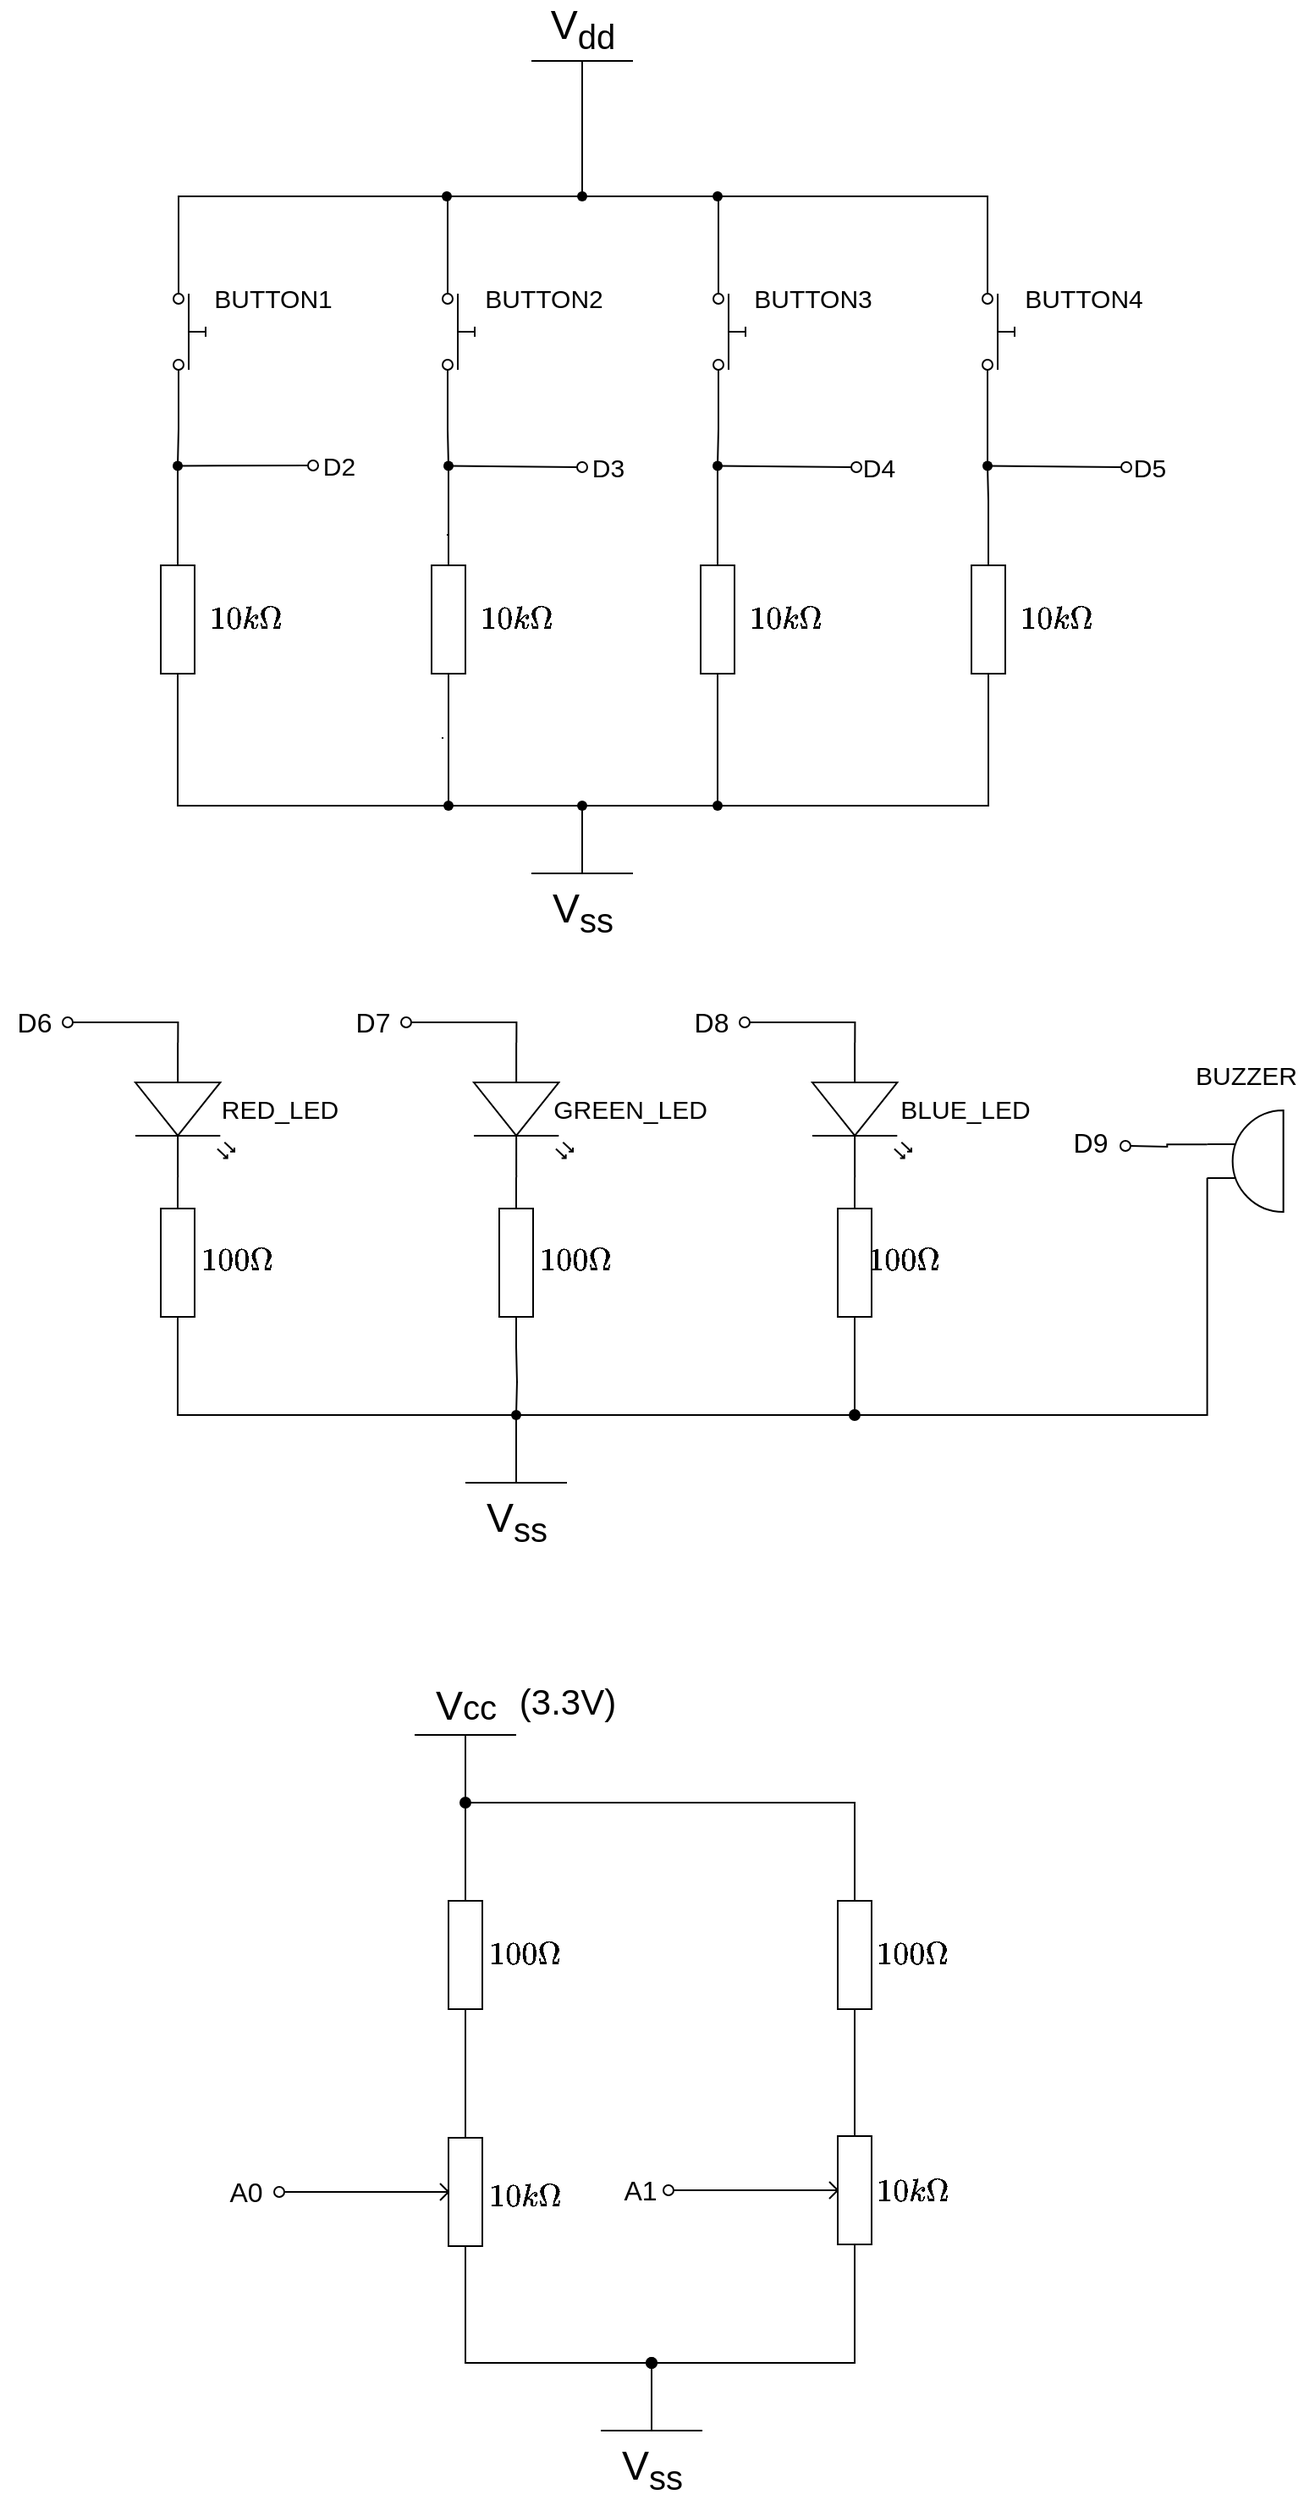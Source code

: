 <mxfile version="19.0.3" type="device"><diagram id="E50Qv2RoBjYNdOk_h6pP" name="Task4-1-pwm"><mxGraphModel dx="2017" dy="1714" grid="1" gridSize="10" guides="1" tooltips="1" connect="1" arrows="1" fold="1" page="1" pageScale="1" pageWidth="827" pageHeight="1169" math="1" shadow="0"><root><mxCell id="0"/><mxCell id="1" parent="0"/><mxCell id="KFOB8mV1cHPeQNcWp9Lw-38" style="edgeStyle=orthogonalEdgeStyle;rounded=0;orthogonalLoop=1;jettySize=auto;html=1;exitX=1;exitY=0.335;exitDx=0;exitDy=0;exitPerimeter=0;fontSize=21;endArrow=oval;endFill=0;" parent="1" source="KFOB8mV1cHPeQNcWp9Lw-29" edge="1"><mxGeometry relative="1" as="geometry"><mxPoint x="1560" y="761" as="targetPoint"/></mxGeometry></mxCell><mxCell id="BBh48PkLN4s0sSbqgcnq-1" style="edgeStyle=orthogonalEdgeStyle;rounded=0;orthogonalLoop=1;jettySize=auto;html=1;exitX=1;exitY=0.665;exitDx=0;exitDy=0;exitPerimeter=0;endArrow=oval;endFill=1;" parent="1" source="KFOB8mV1cHPeQNcWp9Lw-29" edge="1"><mxGeometry relative="1" as="geometry"><mxPoint x="1400" y="920" as="targetPoint"/><Array as="points"><mxPoint x="1608" y="920"/></Array></mxGeometry></mxCell><mxCell id="KFOB8mV1cHPeQNcWp9Lw-29" value="" style="pointerEvents=1;verticalLabelPosition=bottom;shadow=0;dashed=0;align=center;html=1;verticalAlign=top;shape=mxgraph.electrical.electro-mechanical.buzzer;flipH=1;" parent="1" vertex="1"><mxGeometry x="1608.32" y="740" width="45" height="60" as="geometry"/></mxCell><mxCell id="KFOB8mV1cHPeQNcWp9Lw-32" value="D9" style="text;html=1;align=center;verticalAlign=middle;resizable=0;points=[];autosize=1;strokeColor=none;fillColor=none;fontSize=16;" parent="1" vertex="1"><mxGeometry x="1518.5" y="748.5" width="40" height="20" as="geometry"/></mxCell><mxCell id="QGoAnfGbhqojI-jMfcNd-2" style="edgeStyle=orthogonalEdgeStyle;rounded=0;orthogonalLoop=1;jettySize=auto;html=1;exitX=1;exitY=0.57;exitDx=0;exitDy=0;exitPerimeter=0;entryX=0;entryY=0.5;entryDx=0;entryDy=0;entryPerimeter=0;endArrow=none;endFill=0;" parent="1" source="QGoAnfGbhqojI-jMfcNd-4" target="QGoAnfGbhqojI-jMfcNd-6" edge="1"><mxGeometry relative="1" as="geometry"/></mxCell><mxCell id="QGoAnfGbhqojI-jMfcNd-3" style="edgeStyle=orthogonalEdgeStyle;rounded=0;orthogonalLoop=1;jettySize=auto;html=1;exitX=0;exitY=0.57;exitDx=0;exitDy=0;exitPerimeter=0;entryX=1;entryY=0.5;entryDx=0;entryDy=0;entryPerimeter=0;fontSize=21;endArrow=oval;endFill=0;" parent="1" source="QGoAnfGbhqojI-jMfcNd-4" target="QGoAnfGbhqojI-jMfcNd-7" edge="1"><mxGeometry relative="1" as="geometry"><Array as="points"><mxPoint x="1000" y="688"/></Array></mxGeometry></mxCell><mxCell id="QGoAnfGbhqojI-jMfcNd-4" value="" style="verticalLabelPosition=bottom;shadow=0;dashed=0;align=center;html=1;verticalAlign=top;shape=mxgraph.electrical.opto_electronics.led_2;pointerEvents=1;rotation=90;" parent="1" vertex="1"><mxGeometry x="965" y="710" width="78.5" height="58.5" as="geometry"/></mxCell><mxCell id="QGoAnfGbhqojI-jMfcNd-5" style="edgeStyle=orthogonalEdgeStyle;rounded=0;orthogonalLoop=1;jettySize=auto;html=1;exitX=1;exitY=0.5;exitDx=0;exitDy=0;exitPerimeter=0;endArrow=none;endFill=0;strokeWidth=1;" parent="1" source="QGoAnfGbhqojI-jMfcNd-6" edge="1"><mxGeometry relative="1" as="geometry"><Array as="points"><mxPoint x="1000" y="920"/></Array><mxPoint x="1200" y="920" as="targetPoint"/></mxGeometry></mxCell><mxCell id="QGoAnfGbhqojI-jMfcNd-6" value="" style="pointerEvents=1;verticalLabelPosition=bottom;shadow=0;dashed=0;align=center;html=1;verticalAlign=top;shape=mxgraph.electrical.resistors.resistor_1;rotation=90;" parent="1" vertex="1"><mxGeometry x="950" y="820" width="100" height="20" as="geometry"/></mxCell><mxCell id="QGoAnfGbhqojI-jMfcNd-7" value="D6" style="text;html=1;align=center;verticalAlign=middle;resizable=0;points=[];autosize=1;strokeColor=none;fillColor=none;fontSize=16;" parent="1" vertex="1"><mxGeometry x="895" y="678" width="40" height="20" as="geometry"/></mxCell><mxCell id="QGoAnfGbhqojI-jMfcNd-10" value="\(100\Omega\)" style="text;html=1;align=center;verticalAlign=middle;resizable=0;points=[];autosize=1;strokeColor=none;fillColor=none;fontSize=16;" parent="1" vertex="1"><mxGeometry x="975" y="819.25" width="120" height="20" as="geometry"/></mxCell><mxCell id="QGoAnfGbhqojI-jMfcNd-11" value="RED_LED" style="text;html=1;align=center;verticalAlign=middle;resizable=0;points=[];autosize=1;strokeColor=none;fillColor=none;fontSize=15;" parent="1" vertex="1"><mxGeometry x="1020" y="729.25" width="80" height="20" as="geometry"/></mxCell><mxCell id="QGoAnfGbhqojI-jMfcNd-12" style="edgeStyle=orthogonalEdgeStyle;rounded=0;orthogonalLoop=1;jettySize=auto;html=1;exitX=1;exitY=0.57;exitDx=0;exitDy=0;exitPerimeter=0;entryX=0;entryY=0.5;entryDx=0;entryDy=0;entryPerimeter=0;endArrow=none;endFill=0;" parent="1" source="QGoAnfGbhqojI-jMfcNd-14" target="QGoAnfGbhqojI-jMfcNd-16" edge="1"><mxGeometry relative="1" as="geometry"/></mxCell><mxCell id="QGoAnfGbhqojI-jMfcNd-13" style="edgeStyle=orthogonalEdgeStyle;rounded=0;orthogonalLoop=1;jettySize=auto;html=1;exitX=0;exitY=0.57;exitDx=0;exitDy=0;exitPerimeter=0;entryX=1;entryY=0.5;entryDx=0;entryDy=0;entryPerimeter=0;fontSize=21;endArrow=oval;endFill=0;" parent="1" source="QGoAnfGbhqojI-jMfcNd-14" target="QGoAnfGbhqojI-jMfcNd-17" edge="1"><mxGeometry relative="1" as="geometry"><Array as="points"><mxPoint x="1200" y="688"/></Array></mxGeometry></mxCell><mxCell id="QGoAnfGbhqojI-jMfcNd-14" value="" style="verticalLabelPosition=bottom;shadow=0;dashed=0;align=center;html=1;verticalAlign=top;shape=mxgraph.electrical.opto_electronics.led_2;pointerEvents=1;rotation=90;" parent="1" vertex="1"><mxGeometry x="1165" y="710" width="78.5" height="58.5" as="geometry"/></mxCell><mxCell id="QGoAnfGbhqojI-jMfcNd-15" style="edgeStyle=orthogonalEdgeStyle;rounded=0;orthogonalLoop=1;jettySize=auto;html=1;exitX=1;exitY=0.5;exitDx=0;exitDy=0;exitPerimeter=0;endArrow=none;endFill=0;strokeWidth=1;" parent="1" edge="1"><mxGeometry relative="1" as="geometry"><mxPoint x="1200" y="880" as="sourcePoint"/><mxPoint x="1200" y="920" as="targetPoint"/></mxGeometry></mxCell><mxCell id="QGoAnfGbhqojI-jMfcNd-16" value="" style="pointerEvents=1;verticalLabelPosition=bottom;shadow=0;dashed=0;align=center;html=1;verticalAlign=top;shape=mxgraph.electrical.resistors.resistor_1;rotation=90;" parent="1" vertex="1"><mxGeometry x="1150" y="820" width="100" height="20" as="geometry"/></mxCell><mxCell id="QGoAnfGbhqojI-jMfcNd-17" value="D7" style="text;html=1;align=center;verticalAlign=middle;resizable=0;points=[];autosize=1;strokeColor=none;fillColor=none;fontSize=16;" parent="1" vertex="1"><mxGeometry x="1095" y="678" width="40" height="20" as="geometry"/></mxCell><mxCell id="QGoAnfGbhqojI-jMfcNd-18" value="\(100\Omega\)" style="text;html=1;align=center;verticalAlign=middle;resizable=0;points=[];autosize=1;strokeColor=none;fillColor=none;fontSize=16;" parent="1" vertex="1"><mxGeometry x="1175" y="819.25" width="120" height="20" as="geometry"/></mxCell><mxCell id="QGoAnfGbhqojI-jMfcNd-19" value="GREEN_LED" style="text;html=1;align=center;verticalAlign=middle;resizable=0;points=[];autosize=1;strokeColor=none;fillColor=none;fontSize=15;" parent="1" vertex="1"><mxGeometry x="1212" y="729.25" width="110" height="20" as="geometry"/></mxCell><mxCell id="QGoAnfGbhqojI-jMfcNd-20" style="edgeStyle=orthogonalEdgeStyle;rounded=0;orthogonalLoop=1;jettySize=auto;html=1;exitX=1;exitY=0.57;exitDx=0;exitDy=0;exitPerimeter=0;entryX=0;entryY=0.5;entryDx=0;entryDy=0;entryPerimeter=0;endArrow=none;endFill=0;" parent="1" target="QGoAnfGbhqojI-jMfcNd-25" edge="1"><mxGeometry relative="1" as="geometry"><mxPoint x="1400.155" y="778.5" as="sourcePoint"/></mxGeometry></mxCell><mxCell id="QGoAnfGbhqojI-jMfcNd-21" style="edgeStyle=orthogonalEdgeStyle;rounded=0;orthogonalLoop=1;jettySize=auto;html=1;exitX=0;exitY=0.57;exitDx=0;exitDy=0;exitPerimeter=0;entryX=1;entryY=0.5;entryDx=0;entryDy=0;entryPerimeter=0;fontSize=21;endArrow=oval;endFill=0;" parent="1" target="QGoAnfGbhqojI-jMfcNd-26" edge="1"><mxGeometry relative="1" as="geometry"><Array as="points"><mxPoint x="1400" y="688"/></Array><mxPoint x="1400.155" y="700" as="sourcePoint"/></mxGeometry></mxCell><mxCell id="QGoAnfGbhqojI-jMfcNd-22" value="" style="verticalLabelPosition=bottom;shadow=0;dashed=0;align=center;html=1;verticalAlign=top;shape=mxgraph.electrical.opto_electronics.led_2;pointerEvents=1;rotation=90;" parent="1" vertex="1"><mxGeometry x="1365" y="710" width="78.5" height="58.5" as="geometry"/></mxCell><mxCell id="QGoAnfGbhqojI-jMfcNd-23" style="edgeStyle=orthogonalEdgeStyle;rounded=0;orthogonalLoop=1;jettySize=auto;html=1;exitDx=0;exitDy=0;exitPerimeter=0;endArrow=none;endFill=0;startArrow=none;" parent="1" edge="1"><mxGeometry relative="1" as="geometry"><mxPoint x="1400" y="920" as="targetPoint"/><mxPoint x="1400" y="920" as="sourcePoint"/></mxGeometry></mxCell><mxCell id="QGoAnfGbhqojI-jMfcNd-24" style="edgeStyle=orthogonalEdgeStyle;rounded=0;orthogonalLoop=1;jettySize=auto;html=1;exitX=1;exitY=0.5;exitDx=0;exitDy=0;exitPerimeter=0;entryX=0.425;entryY=0.625;entryDx=0;entryDy=0;entryPerimeter=0;endArrow=none;endFill=0;strokeWidth=1;" parent="1" source="QGoAnfGbhqojI-jMfcNd-25" edge="1"><mxGeometry relative="1" as="geometry"><mxPoint x="1400" y="920" as="targetPoint"/></mxGeometry></mxCell><mxCell id="QGoAnfGbhqojI-jMfcNd-25" value="" style="pointerEvents=1;verticalLabelPosition=bottom;shadow=0;dashed=0;align=center;html=1;verticalAlign=top;shape=mxgraph.electrical.resistors.resistor_1;rotation=90;" parent="1" vertex="1"><mxGeometry x="1350" y="820" width="100" height="20" as="geometry"/></mxCell><mxCell id="QGoAnfGbhqojI-jMfcNd-26" value="D8" style="text;html=1;align=center;verticalAlign=middle;resizable=0;points=[];autosize=1;strokeColor=none;fillColor=none;fontSize=16;" parent="1" vertex="1"><mxGeometry x="1295" y="678" width="40" height="20" as="geometry"/></mxCell><mxCell id="QGoAnfGbhqojI-jMfcNd-27" value="\(100\Omega\)" style="text;html=1;align=center;verticalAlign=middle;resizable=0;points=[];autosize=1;strokeColor=none;fillColor=none;fontSize=16;" parent="1" vertex="1"><mxGeometry x="1369" y="819.25" width="120" height="20" as="geometry"/></mxCell><mxCell id="QGoAnfGbhqojI-jMfcNd-28" value="BLUE_LED" style="text;html=1;align=center;verticalAlign=middle;resizable=0;points=[];autosize=1;strokeColor=none;fillColor=none;fontSize=15;" parent="1" vertex="1"><mxGeometry x="1420" y="729.25" width="90" height="20" as="geometry"/></mxCell><mxCell id="QGoAnfGbhqojI-jMfcNd-29" style="edgeStyle=orthogonalEdgeStyle;rounded=0;orthogonalLoop=1;jettySize=auto;html=1;exitX=0;exitY=0.5;exitDx=0;exitDy=0;exitPerimeter=0;endArrow=none;endFill=0;" parent="1" source="QGoAnfGbhqojI-jMfcNd-31" target="QGoAnfGbhqojI-jMfcNd-53" edge="1"><mxGeometry relative="1" as="geometry"/></mxCell><mxCell id="QGoAnfGbhqojI-jMfcNd-30" style="edgeStyle=orthogonalEdgeStyle;rounded=0;orthogonalLoop=1;jettySize=auto;html=1;exitX=1;exitY=0.5;exitDx=0;exitDy=0;exitPerimeter=0;entryX=0.603;entryY=0.446;entryDx=0;entryDy=0;entryPerimeter=0;endArrow=none;endFill=0;" parent="1" source="QGoAnfGbhqojI-jMfcNd-31" target="QGoAnfGbhqojI-jMfcNd-63" edge="1"><mxGeometry relative="1" as="geometry"/></mxCell><mxCell id="QGoAnfGbhqojI-jMfcNd-31" value="" style="pointerEvents=1;verticalLabelPosition=bottom;shadow=0;dashed=0;align=center;html=1;verticalAlign=top;shape=mxgraph.electrical.resistors.resistor_1;rotation=90;" parent="1" vertex="1"><mxGeometry x="1269" y="440" width="100" height="20" as="geometry"/></mxCell><mxCell id="QGoAnfGbhqojI-jMfcNd-32" style="edgeStyle=orthogonalEdgeStyle;rounded=0;orthogonalLoop=1;jettySize=auto;html=1;exitX=0;exitY=0.5;exitDx=0;exitDy=0;exitPerimeter=0;entryX=0.475;entryY=0.6;entryDx=0;entryDy=0;entryPerimeter=0;endArrow=none;endFill=0;strokeWidth=1;" parent="1" source="QGoAnfGbhqojI-jMfcNd-35" edge="1"><mxGeometry relative="1" as="geometry"><mxPoint x="1159" y="400" as="targetPoint"/></mxGeometry></mxCell><mxCell id="QGoAnfGbhqojI-jMfcNd-33" style="edgeStyle=orthogonalEdgeStyle;rounded=0;orthogonalLoop=1;jettySize=auto;html=1;endArrow=none;endFill=0;" parent="1" source="QGoAnfGbhqojI-jMfcNd-35" target="QGoAnfGbhqojI-jMfcNd-79" edge="1"><mxGeometry relative="1" as="geometry"/></mxCell><mxCell id="QGoAnfGbhqojI-jMfcNd-34" style="edgeStyle=orthogonalEdgeStyle;rounded=0;orthogonalLoop=1;jettySize=auto;html=1;exitX=1;exitY=0.5;exitDx=0;exitDy=0;exitPerimeter=0;endArrow=none;endFill=0;" parent="1" source="QGoAnfGbhqojI-jMfcNd-35" target="QGoAnfGbhqojI-jMfcNd-89" edge="1"><mxGeometry relative="1" as="geometry"/></mxCell><mxCell id="QGoAnfGbhqojI-jMfcNd-35" value="" style="pointerEvents=1;verticalLabelPosition=bottom;shadow=0;dashed=0;align=center;html=1;verticalAlign=top;shape=mxgraph.electrical.resistors.resistor_1;rotation=90;" parent="1" vertex="1"><mxGeometry x="1110" y="440" width="100" height="20" as="geometry"/></mxCell><mxCell id="QGoAnfGbhqojI-jMfcNd-36" style="edgeStyle=orthogonalEdgeStyle;rounded=0;orthogonalLoop=1;jettySize=auto;html=1;exitX=0;exitY=0.5;exitDx=0;exitDy=0;exitPerimeter=0;endArrow=none;endFill=0;" parent="1" source="QGoAnfGbhqojI-jMfcNd-38" target="QGoAnfGbhqojI-jMfcNd-49" edge="1"><mxGeometry relative="1" as="geometry"/></mxCell><mxCell id="QGoAnfGbhqojI-jMfcNd-37" style="edgeStyle=orthogonalEdgeStyle;rounded=0;orthogonalLoop=1;jettySize=auto;html=1;exitX=1;exitY=0.5;exitDx=0;exitDy=0;exitPerimeter=0;entryX=0.458;entryY=0.446;entryDx=0;entryDy=0;entryPerimeter=0;endArrow=none;endFill=0;" parent="1" source="QGoAnfGbhqojI-jMfcNd-38" target="QGoAnfGbhqojI-jMfcNd-89" edge="1"><mxGeometry relative="1" as="geometry"><Array as="points"><mxPoint x="1000" y="560"/></Array></mxGeometry></mxCell><mxCell id="QGoAnfGbhqojI-jMfcNd-38" value="" style="pointerEvents=1;verticalLabelPosition=bottom;shadow=0;dashed=0;align=center;html=1;verticalAlign=top;shape=mxgraph.electrical.resistors.resistor_1;rotation=90;" parent="1" vertex="1"><mxGeometry x="950" y="440" width="100" height="20" as="geometry"/></mxCell><mxCell id="QGoAnfGbhqojI-jMfcNd-39" style="edgeStyle=orthogonalEdgeStyle;rounded=0;orthogonalLoop=1;jettySize=auto;html=1;exitX=0.5;exitY=0;exitDx=0;exitDy=0;exitPerimeter=0;endArrow=none;endFill=0;strokeWidth=1;" parent="1" source="QGoAnfGbhqojI-jMfcNd-40" target="QGoAnfGbhqojI-jMfcNd-88" edge="1"><mxGeometry relative="1" as="geometry"/></mxCell><mxCell id="QGoAnfGbhqojI-jMfcNd-40" value="V&lt;sub&gt;dd&lt;/sub&gt;" style="verticalLabelPosition=top;verticalAlign=bottom;shape=mxgraph.electrical.signal_sources.vdd;shadow=0;dashed=0;align=center;strokeWidth=1;fontSize=24;html=1;flipV=1;" parent="1" vertex="1"><mxGeometry x="1209" y="120" width="60" height="40" as="geometry"/></mxCell><mxCell id="QGoAnfGbhqojI-jMfcNd-41" value="\(10k\Omega\)" style="text;html=1;align=center;verticalAlign=middle;resizable=0;points=[];autosize=1;strokeColor=none;fillColor=none;fontSize=16;" parent="1" vertex="1"><mxGeometry x="980" y="440" width="120" height="20" as="geometry"/></mxCell><mxCell id="QGoAnfGbhqojI-jMfcNd-42" value="\(10k\Omega\)" style="text;html=1;align=center;verticalAlign=middle;resizable=0;points=[];autosize=1;strokeColor=none;fillColor=none;fontSize=16;" parent="1" vertex="1"><mxGeometry x="1140" y="440" width="120" height="20" as="geometry"/></mxCell><mxCell id="QGoAnfGbhqojI-jMfcNd-43" value="\(10k\Omega\)" style="text;html=1;align=center;verticalAlign=middle;resizable=0;points=[];autosize=1;strokeColor=none;fillColor=none;fontSize=16;" parent="1" vertex="1"><mxGeometry x="1299" y="440" width="120" height="20" as="geometry"/></mxCell><mxCell id="QGoAnfGbhqojI-jMfcNd-44" value="D2" style="text;html=1;align=center;verticalAlign=middle;resizable=0;points=[];autosize=1;strokeColor=none;fillColor=none;fontSize=15;" parent="1" vertex="1"><mxGeometry x="1080" y="349.25" width="30" height="20" as="geometry"/></mxCell><mxCell id="QGoAnfGbhqojI-jMfcNd-45" value="D3" style="text;html=1;align=center;verticalAlign=middle;resizable=0;points=[];autosize=1;strokeColor=none;fillColor=none;fontSize=15;" parent="1" vertex="1"><mxGeometry x="1239" y="350" width="30" height="20" as="geometry"/></mxCell><mxCell id="QGoAnfGbhqojI-jMfcNd-46" value="D4" style="text;html=1;align=center;verticalAlign=middle;resizable=0;points=[];autosize=1;strokeColor=none;fillColor=none;fontSize=15;" parent="1" vertex="1"><mxGeometry x="1399" y="350" width="30" height="20" as="geometry"/></mxCell><mxCell id="QGoAnfGbhqojI-jMfcNd-48" style="edgeStyle=orthogonalEdgeStyle;rounded=0;orthogonalLoop=1;jettySize=auto;html=1;endArrow=none;endFill=0;" parent="1" source="QGoAnfGbhqojI-jMfcNd-49" edge="1"><mxGeometry relative="1" as="geometry"><mxPoint x="1000" y="359.25" as="targetPoint"/></mxGeometry></mxCell><mxCell id="QGoAnfGbhqojI-jMfcNd-49" value="" style="shape=waypoint;sketch=0;fillStyle=solid;size=6;pointerEvents=1;points=[];fillColor=none;resizable=0;rotatable=0;perimeter=centerPerimeter;snapToPoint=1;" parent="1" vertex="1"><mxGeometry x="980" y="339.25" width="40" height="40" as="geometry"/></mxCell><mxCell id="QGoAnfGbhqojI-jMfcNd-50" value="" style="endArrow=none;html=1;rounded=0;strokeWidth=1;exitDx=0;exitDy=0;exitPerimeter=0;startArrow=none;" parent="1" source="QGoAnfGbhqojI-jMfcNd-47" edge="1"><mxGeometry width="50" height="50" relative="1" as="geometry"><mxPoint x="1400" y="920" as="sourcePoint"/><mxPoint x="1200" y="920" as="targetPoint"/></mxGeometry></mxCell><mxCell id="QGoAnfGbhqojI-jMfcNd-51" value="" style="shape=waypoint;sketch=0;fillStyle=solid;size=6;pointerEvents=1;points=[];fillColor=none;resizable=0;rotatable=0;perimeter=centerPerimeter;snapToPoint=1;" parent="1" vertex="1"><mxGeometry x="1139" y="180" width="40" height="40" as="geometry"/></mxCell><mxCell id="QGoAnfGbhqojI-jMfcNd-52" value="" style="endArrow=oval;html=1;rounded=0;strokeWidth=1;entryX=0;entryY=0.488;entryDx=0;entryDy=0;entryPerimeter=0;endFill=0;" parent="1" source="QGoAnfGbhqojI-jMfcNd-49" target="QGoAnfGbhqojI-jMfcNd-44" edge="1"><mxGeometry width="50" height="50" relative="1" as="geometry"><mxPoint x="790" y="370" as="sourcePoint"/><mxPoint x="840" y="320" as="targetPoint"/></mxGeometry></mxCell><mxCell id="QGoAnfGbhqojI-jMfcNd-53" value="" style="shape=waypoint;sketch=0;fillStyle=solid;size=6;pointerEvents=1;points=[];fillColor=none;resizable=0;rotatable=0;perimeter=centerPerimeter;snapToPoint=1;" parent="1" vertex="1"><mxGeometry x="1299" y="339.25" width="40" height="40" as="geometry"/></mxCell><mxCell id="QGoAnfGbhqojI-jMfcNd-54" value="" style="endArrow=oval;html=1;rounded=0;strokeWidth=1;endFill=0;startArrow=none;" parent="1" source="QGoAnfGbhqojI-jMfcNd-79" edge="1"><mxGeometry width="50" height="50" relative="1" as="geometry"><mxPoint x="1159" y="359.25" as="sourcePoint"/><mxPoint x="1239" y="360" as="targetPoint"/></mxGeometry></mxCell><mxCell id="QGoAnfGbhqojI-jMfcNd-55" value="" style="endArrow=oval;html=1;rounded=0;strokeWidth=1;entryX=0.067;entryY=0.5;entryDx=0;entryDy=0;entryPerimeter=0;exitX=0.425;exitY=0.544;exitDx=0;exitDy=0;exitPerimeter=0;endFill=0;" parent="1" source="QGoAnfGbhqojI-jMfcNd-53" target="QGoAnfGbhqojI-jMfcNd-46" edge="1"><mxGeometry width="50" height="50" relative="1" as="geometry"><mxPoint x="1244" y="379.25" as="sourcePoint"/><mxPoint x="1394" y="379.25" as="targetPoint"/></mxGeometry></mxCell><mxCell id="QGoAnfGbhqojI-jMfcNd-56" style="edgeStyle=orthogonalEdgeStyle;rounded=0;orthogonalLoop=1;jettySize=auto;html=1;exitX=0;exitY=0.5;exitDx=0;exitDy=0;exitPerimeter=0;endArrow=none;endFill=0;" parent="1" source="QGoAnfGbhqojI-jMfcNd-58" target="QGoAnfGbhqojI-jMfcNd-61" edge="1"><mxGeometry relative="1" as="geometry"/></mxCell><mxCell id="QGoAnfGbhqojI-jMfcNd-57" style="edgeStyle=orthogonalEdgeStyle;rounded=0;orthogonalLoop=1;jettySize=auto;html=1;exitX=1;exitY=0.5;exitDx=0;exitDy=0;exitPerimeter=0;endArrow=none;endFill=0;" parent="1" source="QGoAnfGbhqojI-jMfcNd-58" target="QGoAnfGbhqojI-jMfcNd-63" edge="1"><mxGeometry relative="1" as="geometry"><Array as="points"><mxPoint x="1479" y="560"/></Array></mxGeometry></mxCell><mxCell id="QGoAnfGbhqojI-jMfcNd-58" value="" style="pointerEvents=1;verticalLabelPosition=bottom;shadow=0;dashed=0;align=center;html=1;verticalAlign=top;shape=mxgraph.electrical.resistors.resistor_1;rotation=90;" parent="1" vertex="1"><mxGeometry x="1429" y="440" width="100" height="20" as="geometry"/></mxCell><mxCell id="QGoAnfGbhqojI-jMfcNd-59" value="\(10k\Omega\)" style="text;html=1;align=center;verticalAlign=middle;resizable=0;points=[];autosize=1;strokeColor=none;fillColor=none;fontSize=16;" parent="1" vertex="1"><mxGeometry x="1458.5" y="440" width="120" height="20" as="geometry"/></mxCell><mxCell id="QGoAnfGbhqojI-jMfcNd-60" value="D5" style="text;html=1;align=center;verticalAlign=middle;resizable=0;points=[];autosize=1;strokeColor=none;fillColor=none;fontSize=15;" parent="1" vertex="1"><mxGeometry x="1558.5" y="350" width="30" height="20" as="geometry"/></mxCell><mxCell id="QGoAnfGbhqojI-jMfcNd-61" value="" style="shape=waypoint;sketch=0;fillStyle=solid;size=6;pointerEvents=1;points=[];fillColor=none;resizable=0;rotatable=0;perimeter=centerPerimeter;snapToPoint=1;" parent="1" vertex="1"><mxGeometry x="1458.5" y="339.25" width="40" height="40" as="geometry"/></mxCell><mxCell id="QGoAnfGbhqojI-jMfcNd-62" value="" style="endArrow=oval;html=1;rounded=0;strokeWidth=1;entryX=0.067;entryY=0.5;entryDx=0;entryDy=0;entryPerimeter=0;exitX=0.425;exitY=0.544;exitDx=0;exitDy=0;exitPerimeter=0;endFill=0;" parent="1" source="QGoAnfGbhqojI-jMfcNd-61" target="QGoAnfGbhqojI-jMfcNd-60" edge="1"><mxGeometry width="50" height="50" relative="1" as="geometry"><mxPoint x="1403.5" y="379.25" as="sourcePoint"/><mxPoint x="1553.5" y="379.25" as="targetPoint"/></mxGeometry></mxCell><mxCell id="QGoAnfGbhqojI-jMfcNd-63" value="" style="shape=waypoint;sketch=0;fillStyle=solid;size=6;pointerEvents=1;points=[];fillColor=none;resizable=0;rotatable=0;perimeter=centerPerimeter;snapToPoint=1;" parent="1" vertex="1"><mxGeometry x="1299" y="540" width="40" height="40" as="geometry"/></mxCell><mxCell id="QGoAnfGbhqojI-jMfcNd-64" value="" style="shape=waypoint;sketch=0;fillStyle=solid;size=6;pointerEvents=1;points=[];fillColor=none;resizable=0;rotatable=0;perimeter=centerPerimeter;snapToPoint=1;" parent="1" vertex="1"><mxGeometry x="1299" y="180" width="40" height="40" as="geometry"/></mxCell><mxCell id="QGoAnfGbhqojI-jMfcNd-65" value="BUTTON1" style="text;html=1;align=center;verticalAlign=middle;resizable=0;points=[];autosize=1;strokeColor=none;fillColor=none;fontSize=15;" parent="1" vertex="1"><mxGeometry x="1011" y="250" width="90" height="20" as="geometry"/></mxCell><mxCell id="QGoAnfGbhqojI-jMfcNd-66" value="BUTTON2" style="text;html=1;align=center;verticalAlign=middle;resizable=0;points=[];autosize=1;strokeColor=none;fillColor=none;fontSize=15;" parent="1" vertex="1"><mxGeometry x="1171" y="250" width="90" height="20" as="geometry"/></mxCell><mxCell id="QGoAnfGbhqojI-jMfcNd-67" style="edgeStyle=orthogonalEdgeStyle;rounded=0;orthogonalLoop=1;jettySize=auto;html=1;exitX=1;exitY=0.8;exitDx=0;exitDy=0;endArrow=none;endFill=0;" parent="1" source="QGoAnfGbhqojI-jMfcNd-69" target="QGoAnfGbhqojI-jMfcNd-49" edge="1"><mxGeometry relative="1" as="geometry"/></mxCell><mxCell id="QGoAnfGbhqojI-jMfcNd-68" style="edgeStyle=orthogonalEdgeStyle;rounded=0;orthogonalLoop=1;jettySize=auto;html=1;exitX=0;exitY=0.8;exitDx=0;exitDy=0;endArrow=none;endFill=0;" parent="1" source="QGoAnfGbhqojI-jMfcNd-69" target="QGoAnfGbhqojI-jMfcNd-51" edge="1"><mxGeometry relative="1" as="geometry"><Array as="points"><mxPoint x="1001" y="200"/></Array></mxGeometry></mxCell><mxCell id="QGoAnfGbhqojI-jMfcNd-69" value="" style="shape=mxgraph.electrical.electro-mechanical.pushbutton;aspect=fixed;elSwitchState=off;rotation=90;" parent="1" vertex="1"><mxGeometry x="969" y="270" width="75" height="20" as="geometry"/></mxCell><mxCell id="QGoAnfGbhqojI-jMfcNd-70" style="edgeStyle=orthogonalEdgeStyle;rounded=0;orthogonalLoop=1;jettySize=auto;html=1;exitX=1;exitY=0.8;exitDx=0;exitDy=0;endArrow=none;endFill=0;" parent="1" source="QGoAnfGbhqojI-jMfcNd-72" target="QGoAnfGbhqojI-jMfcNd-79" edge="1"><mxGeometry relative="1" as="geometry"/></mxCell><mxCell id="QGoAnfGbhqojI-jMfcNd-71" style="edgeStyle=orthogonalEdgeStyle;rounded=0;orthogonalLoop=1;jettySize=auto;html=1;exitX=0;exitY=0.8;exitDx=0;exitDy=0;endArrow=none;endFill=0;" parent="1" source="QGoAnfGbhqojI-jMfcNd-72" target="QGoAnfGbhqojI-jMfcNd-88" edge="1"><mxGeometry relative="1" as="geometry"><Array as="points"><mxPoint x="1160" y="200"/></Array></mxGeometry></mxCell><mxCell id="QGoAnfGbhqojI-jMfcNd-72" value="" style="shape=mxgraph.electrical.electro-mechanical.pushbutton;aspect=fixed;elSwitchState=off;rotation=90;" parent="1" vertex="1"><mxGeometry x="1128" y="270" width="75" height="20" as="geometry"/></mxCell><mxCell id="QGoAnfGbhqojI-jMfcNd-73" style="edgeStyle=orthogonalEdgeStyle;rounded=0;orthogonalLoop=1;jettySize=auto;html=1;exitX=1;exitY=0.8;exitDx=0;exitDy=0;endArrow=none;endFill=0;" parent="1" source="QGoAnfGbhqojI-jMfcNd-75" target="QGoAnfGbhqojI-jMfcNd-53" edge="1"><mxGeometry relative="1" as="geometry"/></mxCell><mxCell id="QGoAnfGbhqojI-jMfcNd-74" style="edgeStyle=orthogonalEdgeStyle;rounded=0;orthogonalLoop=1;jettySize=auto;html=1;exitX=0;exitY=0.8;exitDx=0;exitDy=0;endArrow=none;endFill=0;entryX=0.625;entryY=0.55;entryDx=0;entryDy=0;entryPerimeter=0;" parent="1" source="QGoAnfGbhqojI-jMfcNd-75" target="QGoAnfGbhqojI-jMfcNd-88" edge="1"><mxGeometry relative="1" as="geometry"><Array as="points"><mxPoint x="1320" y="200"/></Array></mxGeometry></mxCell><mxCell id="QGoAnfGbhqojI-jMfcNd-75" value="" style="shape=mxgraph.electrical.electro-mechanical.pushbutton;aspect=fixed;elSwitchState=off;rotation=90;" parent="1" vertex="1"><mxGeometry x="1288" y="270" width="75" height="20" as="geometry"/></mxCell><mxCell id="QGoAnfGbhqojI-jMfcNd-76" style="edgeStyle=orthogonalEdgeStyle;rounded=0;orthogonalLoop=1;jettySize=auto;html=1;exitX=1;exitY=0.8;exitDx=0;exitDy=0;endArrow=none;endFill=0;" parent="1" source="QGoAnfGbhqojI-jMfcNd-78" target="QGoAnfGbhqojI-jMfcNd-61" edge="1"><mxGeometry relative="1" as="geometry"/></mxCell><mxCell id="QGoAnfGbhqojI-jMfcNd-77" style="edgeStyle=orthogonalEdgeStyle;rounded=0;orthogonalLoop=1;jettySize=auto;html=1;exitX=0;exitY=0.8;exitDx=0;exitDy=0;endArrow=none;endFill=0;" parent="1" source="QGoAnfGbhqojI-jMfcNd-78" edge="1"><mxGeometry relative="1" as="geometry"><mxPoint x="1320" y="200" as="targetPoint"/><Array as="points"><mxPoint x="1479" y="200"/></Array></mxGeometry></mxCell><mxCell id="QGoAnfGbhqojI-jMfcNd-78" value="" style="shape=mxgraph.electrical.electro-mechanical.pushbutton;aspect=fixed;elSwitchState=off;rotation=90;" parent="1" vertex="1"><mxGeometry x="1447" y="270" width="75" height="20" as="geometry"/></mxCell><mxCell id="QGoAnfGbhqojI-jMfcNd-79" value="" style="shape=waypoint;sketch=0;fillStyle=solid;size=6;pointerEvents=1;points=[];fillColor=none;resizable=0;rotatable=0;perimeter=centerPerimeter;snapToPoint=1;" parent="1" vertex="1"><mxGeometry x="1140" y="339.25" width="40" height="40" as="geometry"/></mxCell><mxCell id="QGoAnfGbhqojI-jMfcNd-80" value="" style="endArrow=none;html=1;rounded=0;strokeWidth=1;endFill=0;" parent="1" target="QGoAnfGbhqojI-jMfcNd-79" edge="1"><mxGeometry width="50" height="50" relative="1" as="geometry"><mxPoint x="1159" y="359.25" as="sourcePoint"/><mxPoint x="1239" y="360" as="targetPoint"/></mxGeometry></mxCell><mxCell id="QGoAnfGbhqojI-jMfcNd-81" value="BUTTON3" style="text;html=1;align=center;verticalAlign=middle;resizable=0;points=[];autosize=1;strokeColor=none;fillColor=none;fontSize=15;" parent="1" vertex="1"><mxGeometry x="1330" y="250" width="90" height="20" as="geometry"/></mxCell><mxCell id="QGoAnfGbhqojI-jMfcNd-82" value="BUTTON4" style="text;html=1;align=center;verticalAlign=middle;resizable=0;points=[];autosize=1;strokeColor=none;fillColor=none;fontSize=15;" parent="1" vertex="1"><mxGeometry x="1489.5" y="250" width="90" height="20" as="geometry"/></mxCell><mxCell id="QGoAnfGbhqojI-jMfcNd-83" style="edgeStyle=orthogonalEdgeStyle;rounded=0;orthogonalLoop=1;jettySize=auto;html=1;exitX=0.5;exitY=1;exitDx=0;exitDy=0;exitPerimeter=0;entryX=0.55;entryY=1.05;entryDx=0;entryDy=0;entryPerimeter=0;endArrow=none;endFill=0;strokeWidth=1;" parent="1" source="QGoAnfGbhqojI-jMfcNd-84" target="QGoAnfGbhqojI-jMfcNd-85" edge="1"><mxGeometry relative="1" as="geometry"/></mxCell><mxCell id="QGoAnfGbhqojI-jMfcNd-84" value="V&lt;sub&gt;ss&lt;/sub&gt;" style="pointerEvents=1;verticalLabelPosition=bottom;shadow=0;dashed=0;align=center;html=1;verticalAlign=top;shape=mxgraph.electrical.signal_sources.vss2;fontSize=24;flipV=1;" parent="1" vertex="1"><mxGeometry x="1209" y="560" width="60" height="40" as="geometry"/></mxCell><mxCell id="QGoAnfGbhqojI-jMfcNd-85" value="" style="shape=waypoint;sketch=0;fillStyle=solid;size=6;pointerEvents=1;points=[];fillColor=none;resizable=0;rotatable=0;perimeter=centerPerimeter;snapToPoint=1;" parent="1" vertex="1"><mxGeometry x="1219" y="540" width="40" height="40" as="geometry"/></mxCell><mxCell id="QGoAnfGbhqojI-jMfcNd-86" value="" style="endArrow=none;html=1;rounded=0;strokeWidth=1;entryX=1.15;entryY=0.2;entryDx=0;entryDy=0;entryPerimeter=0;startArrow=none;" parent="1" source="QGoAnfGbhqojI-jMfcNd-89" edge="1"><mxGeometry width="50" height="50" relative="1" as="geometry"><mxPoint x="1159" y="560" as="sourcePoint"/><mxPoint x="1239" y="560" as="targetPoint"/></mxGeometry></mxCell><mxCell id="QGoAnfGbhqojI-jMfcNd-87" value="" style="endArrow=none;html=1;rounded=0;strokeWidth=1;" parent="1" source="QGoAnfGbhqojI-jMfcNd-85" target="QGoAnfGbhqojI-jMfcNd-63" edge="1"><mxGeometry width="50" height="50" relative="1" as="geometry"><mxPoint x="1270" y="600" as="sourcePoint"/><mxPoint x="1320" y="550" as="targetPoint"/></mxGeometry></mxCell><mxCell id="QGoAnfGbhqojI-jMfcNd-88" value="" style="shape=waypoint;sketch=0;fillStyle=solid;size=6;pointerEvents=1;points=[];fillColor=none;resizable=0;rotatable=0;perimeter=centerPerimeter;snapToPoint=1;" parent="1" vertex="1"><mxGeometry x="1219" y="180" width="40" height="40" as="geometry"/></mxCell><mxCell id="QGoAnfGbhqojI-jMfcNd-89" value="" style="shape=waypoint;sketch=0;fillStyle=solid;size=6;pointerEvents=1;points=[];fillColor=none;resizable=0;rotatable=0;perimeter=centerPerimeter;snapToPoint=1;" parent="1" vertex="1"><mxGeometry x="1140" y="540" width="40" height="40" as="geometry"/></mxCell><mxCell id="QGoAnfGbhqojI-jMfcNd-90" value="" style="endArrow=none;html=1;rounded=0;strokeWidth=1;entryDx=0;entryDy=0;entryPerimeter=0;" parent="1" edge="1"><mxGeometry width="50" height="50" relative="1" as="geometry"><mxPoint x="1156" y="520" as="sourcePoint"/><mxPoint x="1157" y="520" as="targetPoint"/></mxGeometry></mxCell><mxCell id="QGoAnfGbhqojI-jMfcNd-47" value="" style="shape=waypoint;sketch=0;fillStyle=solid;size=6;pointerEvents=1;points=[];fillColor=none;resizable=0;rotatable=0;perimeter=centerPerimeter;snapToPoint=1;" parent="1" vertex="1"><mxGeometry x="1180" y="900" width="40" height="40" as="geometry"/></mxCell><mxCell id="7Y8O4F5bZPW2qRtQVL4i-1" value="" style="endArrow=none;html=1;rounded=0;strokeWidth=1;exitX=0.575;exitY=0.35;exitDx=0;exitDy=0;exitPerimeter=0;" parent="1" target="QGoAnfGbhqojI-jMfcNd-47" edge="1"><mxGeometry width="50" height="50" relative="1" as="geometry"><mxPoint x="1400" y="920" as="sourcePoint"/><mxPoint x="1200" y="920" as="targetPoint"/></mxGeometry></mxCell><mxCell id="7Y8O4F5bZPW2qRtQVL4i-2" value="V&lt;sub&gt;ss&lt;/sub&gt;" style="pointerEvents=1;verticalLabelPosition=bottom;shadow=0;dashed=0;align=center;html=1;verticalAlign=top;shape=mxgraph.electrical.signal_sources.vss2;fontSize=24;flipV=1;" parent="1" vertex="1"><mxGeometry x="1170" y="920" width="60" height="40" as="geometry"/></mxCell><mxCell id="BBh48PkLN4s0sSbqgcnq-2" value="BUZZER" style="text;html=1;align=center;verticalAlign=middle;resizable=0;points=[];autosize=1;strokeColor=none;fillColor=none;fontSize=15;" parent="1" vertex="1"><mxGeometry x="1590.82" y="709.25" width="80" height="20" as="geometry"/></mxCell><mxCell id="HCntU9NYUE6bBwNgU2lY-7" style="edgeStyle=orthogonalEdgeStyle;rounded=0;orthogonalLoop=1;jettySize=auto;html=1;exitX=0.5;exitY=1;exitDx=0;exitDy=0;exitPerimeter=0;endArrow=oval;endFill=0;" edge="1" parent="1" source="HCntU9NYUE6bBwNgU2lY-10"><mxGeometry relative="1" as="geometry"><mxPoint x="1060" y="1379" as="targetPoint"/></mxGeometry></mxCell><mxCell id="HCntU9NYUE6bBwNgU2lY-47" style="edgeStyle=orthogonalEdgeStyle;rounded=0;orthogonalLoop=1;jettySize=auto;html=1;exitX=1;exitY=0.25;exitDx=0;exitDy=0;exitPerimeter=0;entryX=0.5;entryY=1;entryDx=0;entryDy=0;entryPerimeter=0;endArrow=oval;endFill=1;" edge="1" parent="1" source="HCntU9NYUE6bBwNgU2lY-10" target="HCntU9NYUE6bBwNgU2lY-17"><mxGeometry relative="1" as="geometry"><Array as="points"><mxPoint x="1170" y="1480"/></Array></mxGeometry></mxCell><mxCell id="HCntU9NYUE6bBwNgU2lY-10" value="" style="pointerEvents=1;verticalLabelPosition=bottom;shadow=0;dashed=0;align=center;html=1;verticalAlign=top;shape=mxgraph.electrical.resistors.potentiometer_1;rotation=90;" vertex="1" parent="1"><mxGeometry x="1110" y="1359" width="100" height="40" as="geometry"/></mxCell><mxCell id="HCntU9NYUE6bBwNgU2lY-11" value="A0" style="text;html=1;align=center;verticalAlign=middle;resizable=0;points=[];autosize=1;strokeColor=none;fillColor=none;fontSize=16;" vertex="1" parent="1"><mxGeometry x="1020" y="1369" width="40" height="20" as="geometry"/></mxCell><mxCell id="HCntU9NYUE6bBwNgU2lY-12" style="edgeStyle=orthogonalEdgeStyle;rounded=0;orthogonalLoop=1;jettySize=auto;html=1;exitX=0;exitY=0.5;exitDx=0;exitDy=0;exitPerimeter=0;entryX=0.5;entryY=0;entryDx=0;entryDy=0;entryPerimeter=0;endArrow=none;endFill=0;" edge="1" parent="1" source="HCntU9NYUE6bBwNgU2lY-14" target="HCntU9NYUE6bBwNgU2lY-15"><mxGeometry relative="1" as="geometry"/></mxCell><mxCell id="HCntU9NYUE6bBwNgU2lY-13" style="edgeStyle=orthogonalEdgeStyle;rounded=0;orthogonalLoop=1;jettySize=auto;html=1;exitX=1;exitY=0.5;exitDx=0;exitDy=0;exitPerimeter=0;entryX=0;entryY=0.25;entryDx=0;entryDy=0;entryPerimeter=0;endArrow=none;endFill=0;" edge="1" parent="1" source="HCntU9NYUE6bBwNgU2lY-14" target="HCntU9NYUE6bBwNgU2lY-10"><mxGeometry relative="1" as="geometry"/></mxCell><mxCell id="HCntU9NYUE6bBwNgU2lY-14" value="" style="pointerEvents=1;verticalLabelPosition=bottom;shadow=0;dashed=0;align=center;html=1;verticalAlign=top;shape=mxgraph.electrical.resistors.resistor_1;rotation=90;" vertex="1" parent="1"><mxGeometry x="1120" y="1229" width="100" height="20" as="geometry"/></mxCell><mxCell id="HCntU9NYUE6bBwNgU2lY-15" value="V&lt;span style=&quot;font-size: 20px&quot;&gt;cc&lt;/span&gt;" style="verticalLabelPosition=top;verticalAlign=bottom;shape=mxgraph.electrical.signal_sources.vdd;shadow=0;dashed=0;align=center;strokeWidth=1;fontSize=24;html=1;flipV=1;" vertex="1" parent="1"><mxGeometry x="1140" y="1109" width="60" height="40" as="geometry"/></mxCell><mxCell id="HCntU9NYUE6bBwNgU2lY-17" value="V&lt;sub&gt;ss&lt;/sub&gt;" style="pointerEvents=1;verticalLabelPosition=bottom;shadow=0;dashed=0;align=center;html=1;verticalAlign=top;shape=mxgraph.electrical.signal_sources.vss2;fontSize=24;flipV=1;" vertex="1" parent="1"><mxGeometry x="1250" y="1480" width="60" height="40" as="geometry"/></mxCell><mxCell id="HCntU9NYUE6bBwNgU2lY-21" style="edgeStyle=orthogonalEdgeStyle;rounded=0;orthogonalLoop=1;jettySize=auto;html=1;exitX=0.5;exitY=1;exitDx=0;exitDy=0;exitPerimeter=0;fontSize=21;endArrow=oval;endFill=0;" edge="1" parent="1" source="HCntU9NYUE6bBwNgU2lY-23"><mxGeometry relative="1" as="geometry"><mxPoint x="1290" y="1378" as="targetPoint"/></mxGeometry></mxCell><mxCell id="HCntU9NYUE6bBwNgU2lY-48" style="edgeStyle=orthogonalEdgeStyle;rounded=0;orthogonalLoop=1;jettySize=auto;html=1;exitX=1;exitY=0.25;exitDx=0;exitDy=0;exitPerimeter=0;entryX=0.5;entryY=1;entryDx=0;entryDy=0;entryPerimeter=0;endArrow=oval;endFill=1;" edge="1" parent="1" source="HCntU9NYUE6bBwNgU2lY-23" target="HCntU9NYUE6bBwNgU2lY-17"><mxGeometry relative="1" as="geometry"><Array as="points"><mxPoint x="1400" y="1480"/></Array></mxGeometry></mxCell><mxCell id="HCntU9NYUE6bBwNgU2lY-23" value="" style="pointerEvents=1;verticalLabelPosition=bottom;shadow=0;dashed=0;align=center;html=1;verticalAlign=top;shape=mxgraph.electrical.resistors.potentiometer_1;rotation=90;" vertex="1" parent="1"><mxGeometry x="1340" y="1358" width="100" height="40" as="geometry"/></mxCell><mxCell id="HCntU9NYUE6bBwNgU2lY-24" style="edgeStyle=orthogonalEdgeStyle;rounded=0;orthogonalLoop=1;jettySize=auto;html=1;exitX=1;exitY=0.5;exitDx=0;exitDy=0;exitPerimeter=0;entryX=0;entryY=0.25;entryDx=0;entryDy=0;entryPerimeter=0;endArrow=none;endFill=0;" edge="1" parent="1" source="HCntU9NYUE6bBwNgU2lY-26" target="HCntU9NYUE6bBwNgU2lY-23"><mxGeometry relative="1" as="geometry"/></mxCell><mxCell id="HCntU9NYUE6bBwNgU2lY-25" style="edgeStyle=orthogonalEdgeStyle;rounded=0;orthogonalLoop=1;jettySize=auto;html=1;exitX=0;exitY=0.5;exitDx=0;exitDy=0;exitPerimeter=0;entryX=0.5;entryY=0;entryDx=0;entryDy=0;entryPerimeter=0;endArrow=oval;endFill=1;" edge="1" parent="1" source="HCntU9NYUE6bBwNgU2lY-26" target="HCntU9NYUE6bBwNgU2lY-15"><mxGeometry relative="1" as="geometry"><Array as="points"><mxPoint x="1400" y="1149"/></Array></mxGeometry></mxCell><mxCell id="HCntU9NYUE6bBwNgU2lY-26" value="" style="pointerEvents=1;verticalLabelPosition=bottom;shadow=0;dashed=0;align=center;html=1;verticalAlign=top;shape=mxgraph.electrical.resistors.resistor_1;rotation=90;" vertex="1" parent="1"><mxGeometry x="1350" y="1229" width="100" height="20" as="geometry"/></mxCell><mxCell id="HCntU9NYUE6bBwNgU2lY-34" value="A1" style="text;html=1;align=center;verticalAlign=middle;resizable=0;points=[];autosize=1;strokeColor=none;fillColor=none;fontSize=16;" vertex="1" parent="1"><mxGeometry x="1253" y="1368" width="40" height="20" as="geometry"/></mxCell><mxCell id="HCntU9NYUE6bBwNgU2lY-35" value="&lt;font style=&quot;font-size: 21px&quot;&gt;(3.3V)&lt;/font&gt;" style="text;html=1;align=center;verticalAlign=middle;resizable=0;points=[];autosize=1;strokeColor=none;fillColor=none;" vertex="1" parent="1"><mxGeometry x="1195" y="1079" width="70" height="20" as="geometry"/></mxCell><mxCell id="HCntU9NYUE6bBwNgU2lY-36" value="\(10k\Omega\)" style="text;html=1;align=center;verticalAlign=middle;resizable=0;points=[];autosize=1;strokeColor=none;fillColor=none;fontSize=16;" vertex="1" parent="1"><mxGeometry x="1145" y="1372" width="120" height="20" as="geometry"/></mxCell><mxCell id="HCntU9NYUE6bBwNgU2lY-37" value="\(10k\Omega\)" style="text;html=1;align=center;verticalAlign=middle;resizable=0;points=[];autosize=1;strokeColor=none;fillColor=none;fontSize=16;" vertex="1" parent="1"><mxGeometry x="1374" y="1369" width="120" height="20" as="geometry"/></mxCell><mxCell id="HCntU9NYUE6bBwNgU2lY-38" value="\(100\Omega\)" style="text;html=1;align=center;verticalAlign=middle;resizable=0;points=[];autosize=1;strokeColor=none;fillColor=none;fontSize=16;" vertex="1" parent="1"><mxGeometry x="1145" y="1229" width="120" height="20" as="geometry"/></mxCell><mxCell id="HCntU9NYUE6bBwNgU2lY-39" value="\(100\Omega\)" style="text;html=1;align=center;verticalAlign=middle;resizable=0;points=[];autosize=1;strokeColor=none;fillColor=none;fontSize=16;" vertex="1" parent="1"><mxGeometry x="1374" y="1229" width="120" height="20" as="geometry"/></mxCell></root></mxGraphModel></diagram></mxfile>